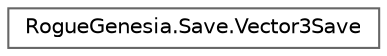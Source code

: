 digraph "Graphical Class Hierarchy"
{
 // LATEX_PDF_SIZE
  bgcolor="transparent";
  edge [fontname=Helvetica,fontsize=10,labelfontname=Helvetica,labelfontsize=10];
  node [fontname=Helvetica,fontsize=10,shape=box,height=0.2,width=0.4];
  rankdir="LR";
  Node0 [label="RogueGenesia.Save.Vector3Save",height=0.2,width=0.4,color="grey40", fillcolor="white", style="filled",URL="$struct_rogue_genesia_1_1_save_1_1_vector3_save.html",tooltip=" "];
}
